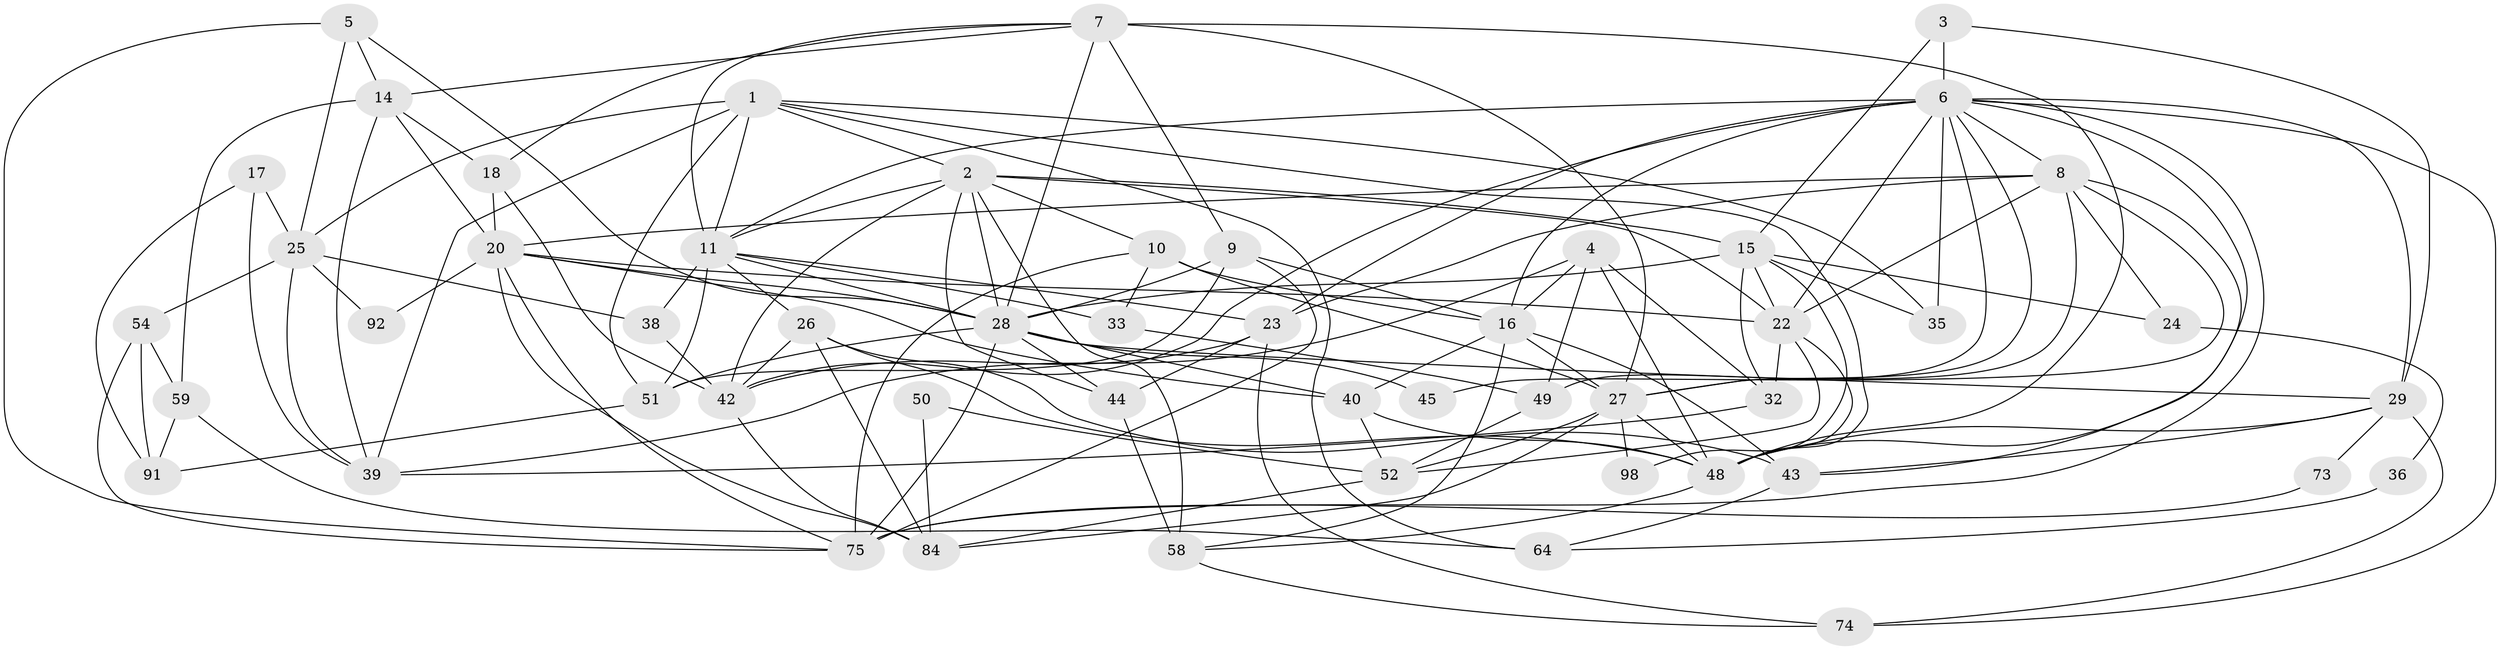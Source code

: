 // original degree distribution, {6: 0.13333333333333333, 3: 0.22857142857142856, 5: 0.13333333333333333, 4: 0.29523809523809524, 2: 0.1619047619047619, 7: 0.0380952380952381, 8: 0.009523809523809525}
// Generated by graph-tools (version 1.1) at 2025/14/03/09/25 04:14:57]
// undirected, 52 vertices, 145 edges
graph export_dot {
graph [start="1"]
  node [color=gray90,style=filled];
  1 [super="+21+53+41"];
  2 [super="+63"];
  3;
  4;
  5;
  6 [super="+31+19"];
  7 [super="+88+82"];
  8 [super="+34"];
  9 [super="+47"];
  10 [super="+12"];
  11 [super="+13+97"];
  14 [super="+70"];
  15 [super="+94"];
  16 [super="+104+69"];
  17;
  18 [super="+100"];
  20 [super="+68+93"];
  22 [super="+65"];
  23;
  24;
  25 [super="+30"];
  26 [super="+77"];
  27 [super="+81+61"];
  28 [super="+60+83"];
  29 [super="+71"];
  32 [super="+37"];
  33 [super="+102"];
  35 [super="+103"];
  36;
  38;
  39;
  40 [super="+57"];
  42 [super="+66"];
  43;
  44;
  45;
  48 [super="+87+56"];
  49;
  50;
  51 [super="+85"];
  52 [super="+72"];
  54;
  58 [super="+78"];
  59;
  64;
  73;
  74 [super="+95"];
  75 [super="+80"];
  84;
  91;
  92;
  98;
  1 -- 25 [weight=2];
  1 -- 64;
  1 -- 35;
  1 -- 48;
  1 -- 2;
  1 -- 51;
  1 -- 39;
  1 -- 11;
  2 -- 10;
  2 -- 42 [weight=2];
  2 -- 44;
  2 -- 15;
  2 -- 22;
  2 -- 28;
  2 -- 58;
  2 -- 11;
  3 -- 29;
  3 -- 15;
  3 -- 6;
  4 -- 39;
  4 -- 49;
  4 -- 16;
  4 -- 48;
  4 -- 32;
  5 -- 14;
  5 -- 25;
  5 -- 28;
  5 -- 75;
  6 -- 22 [weight=2];
  6 -- 48;
  6 -- 49;
  6 -- 8 [weight=2];
  6 -- 29;
  6 -- 35;
  6 -- 74;
  6 -- 11 [weight=2];
  6 -- 75;
  6 -- 42;
  6 -- 16 [weight=2];
  6 -- 23;
  6 -- 27 [weight=2];
  7 -- 48;
  7 -- 28 [weight=2];
  7 -- 9;
  7 -- 18;
  7 -- 14;
  7 -- 11;
  7 -- 27;
  8 -- 43;
  8 -- 45;
  8 -- 20;
  8 -- 23;
  8 -- 24;
  8 -- 22 [weight=2];
  8 -- 27;
  9 -- 16;
  9 -- 51;
  9 -- 28;
  9 -- 75;
  10 -- 16;
  10 -- 33;
  10 -- 75;
  10 -- 27;
  11 -- 33;
  11 -- 28;
  11 -- 38;
  11 -- 23;
  11 -- 26;
  11 -- 51;
  14 -- 39;
  14 -- 18;
  14 -- 59;
  14 -- 20;
  15 -- 22 [weight=2];
  15 -- 98;
  15 -- 35;
  15 -- 24;
  15 -- 28;
  15 -- 32;
  16 -- 27;
  16 -- 43;
  16 -- 58;
  16 -- 40;
  17 -- 25;
  17 -- 91;
  17 -- 39;
  18 -- 42;
  18 -- 20;
  20 -- 22 [weight=2];
  20 -- 92;
  20 -- 84;
  20 -- 40;
  20 -- 75;
  20 -- 28;
  22 -- 32;
  22 -- 52;
  22 -- 48;
  23 -- 44;
  23 -- 74;
  23 -- 42;
  24 -- 36;
  25 -- 38;
  25 -- 39;
  25 -- 54;
  25 -- 92;
  26 -- 42;
  26 -- 48;
  26 -- 43;
  26 -- 84;
  27 -- 48;
  27 -- 98;
  27 -- 52;
  27 -- 84;
  28 -- 75;
  28 -- 40;
  28 -- 45;
  28 -- 29;
  28 -- 44;
  28 -- 51;
  29 -- 48;
  29 -- 74;
  29 -- 73;
  29 -- 43;
  32 -- 39;
  33 -- 49;
  36 -- 64;
  38 -- 42;
  40 -- 48;
  40 -- 52;
  42 -- 84;
  43 -- 64;
  44 -- 58;
  48 -- 58;
  49 -- 52;
  50 -- 84;
  50 -- 52;
  51 -- 91;
  52 -- 84;
  54 -- 59;
  54 -- 75;
  54 -- 91;
  58 -- 74;
  59 -- 91;
  59 -- 64;
  73 -- 75;
}
